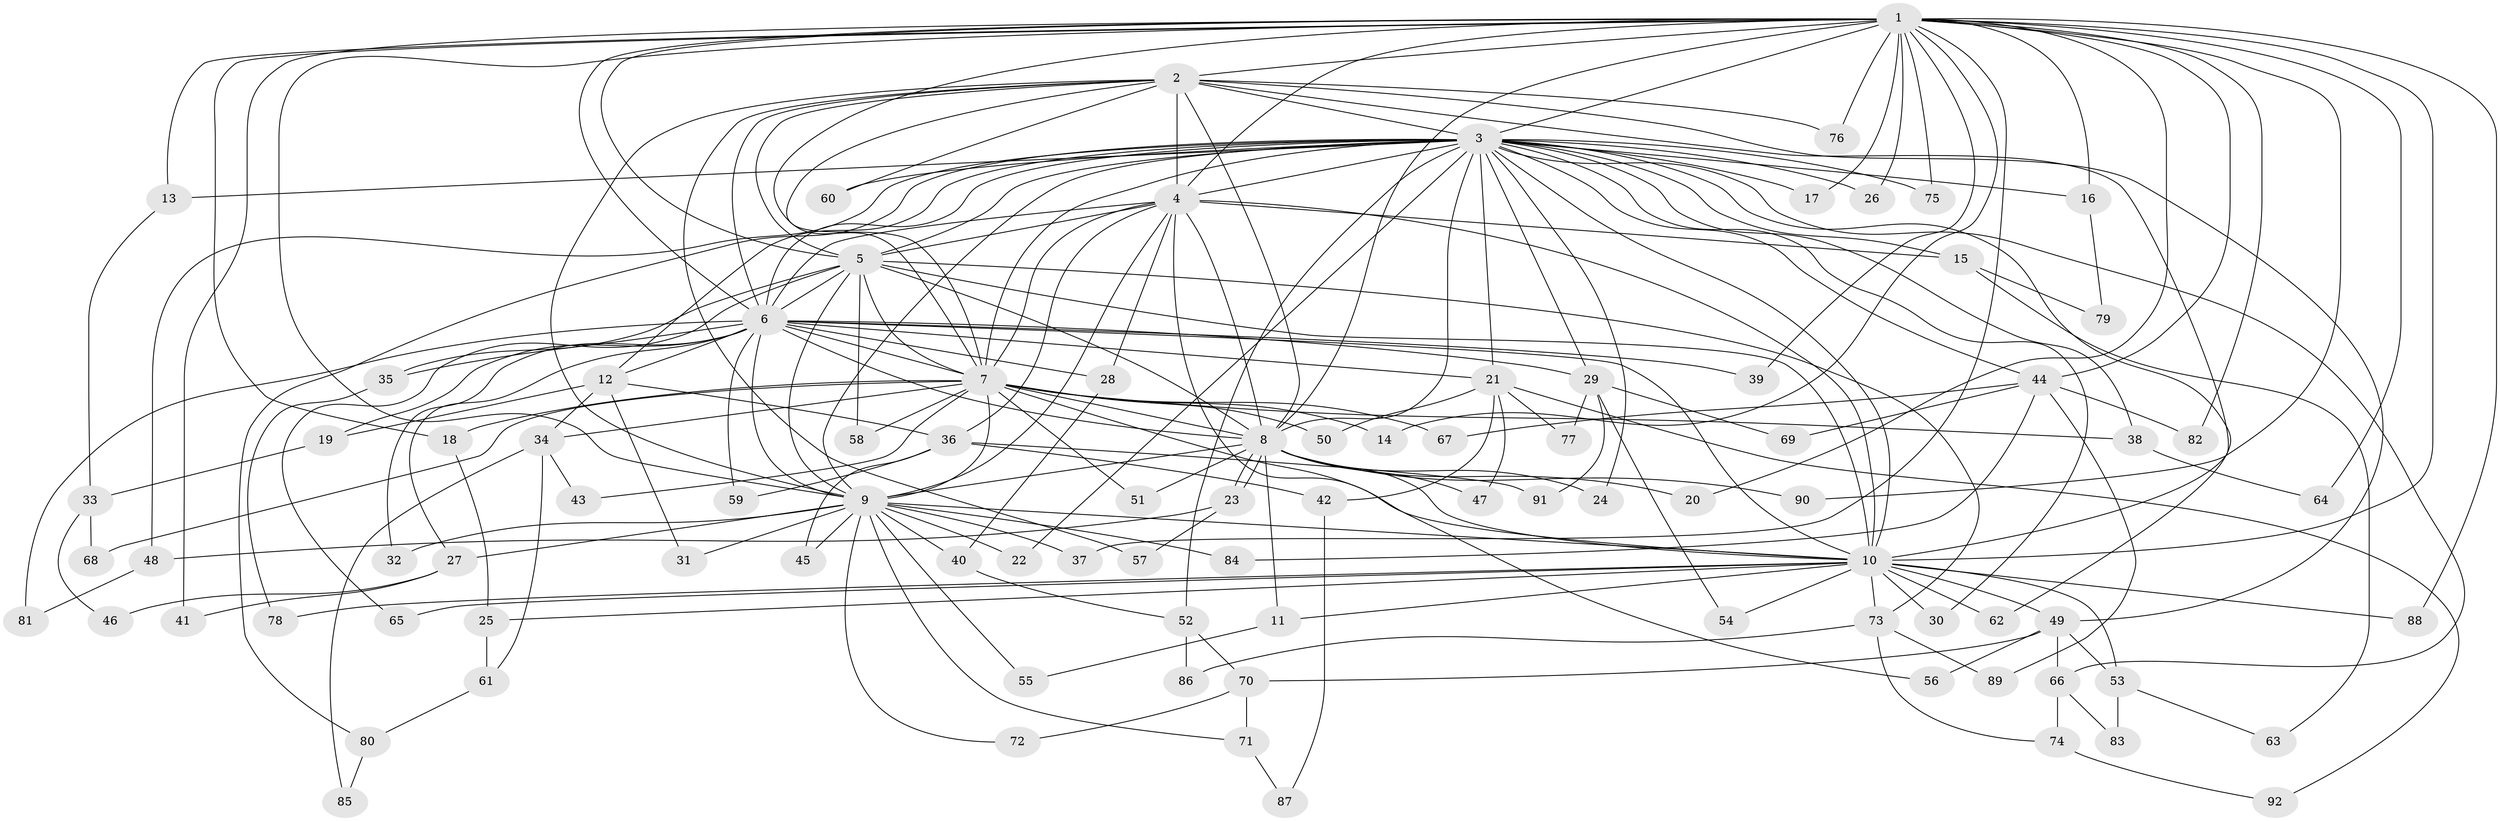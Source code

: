 // coarse degree distribution, {23: 0.014705882352941176, 12: 0.029411764705882353, 28: 0.014705882352941176, 22: 0.014705882352941176, 19: 0.014705882352941176, 16: 0.014705882352941176, 15: 0.014705882352941176, 18: 0.014705882352941176, 3: 0.16176470588235295, 5: 0.029411764705882353, 2: 0.4852941176470588, 4: 0.10294117647058823, 7: 0.029411764705882353, 6: 0.058823529411764705}
// Generated by graph-tools (version 1.1) at 2025/41/03/06/25 10:41:42]
// undirected, 92 vertices, 209 edges
graph export_dot {
graph [start="1"]
  node [color=gray90,style=filled];
  1;
  2;
  3;
  4;
  5;
  6;
  7;
  8;
  9;
  10;
  11;
  12;
  13;
  14;
  15;
  16;
  17;
  18;
  19;
  20;
  21;
  22;
  23;
  24;
  25;
  26;
  27;
  28;
  29;
  30;
  31;
  32;
  33;
  34;
  35;
  36;
  37;
  38;
  39;
  40;
  41;
  42;
  43;
  44;
  45;
  46;
  47;
  48;
  49;
  50;
  51;
  52;
  53;
  54;
  55;
  56;
  57;
  58;
  59;
  60;
  61;
  62;
  63;
  64;
  65;
  66;
  67;
  68;
  69;
  70;
  71;
  72;
  73;
  74;
  75;
  76;
  77;
  78;
  79;
  80;
  81;
  82;
  83;
  84;
  85;
  86;
  87;
  88;
  89;
  90;
  91;
  92;
  1 -- 2;
  1 -- 3;
  1 -- 4;
  1 -- 5;
  1 -- 6;
  1 -- 7;
  1 -- 8;
  1 -- 9;
  1 -- 10;
  1 -- 13;
  1 -- 14;
  1 -- 16;
  1 -- 17;
  1 -- 18;
  1 -- 20;
  1 -- 26;
  1 -- 37;
  1 -- 39;
  1 -- 41;
  1 -- 44;
  1 -- 64;
  1 -- 75;
  1 -- 76;
  1 -- 82;
  1 -- 88;
  1 -- 90;
  2 -- 3;
  2 -- 4;
  2 -- 5;
  2 -- 6;
  2 -- 7;
  2 -- 8;
  2 -- 9;
  2 -- 10;
  2 -- 49;
  2 -- 57;
  2 -- 60;
  2 -- 76;
  3 -- 4;
  3 -- 5;
  3 -- 6;
  3 -- 7;
  3 -- 8;
  3 -- 9;
  3 -- 10;
  3 -- 12;
  3 -- 13;
  3 -- 15;
  3 -- 16;
  3 -- 17;
  3 -- 21;
  3 -- 22;
  3 -- 24;
  3 -- 26;
  3 -- 29;
  3 -- 30;
  3 -- 38;
  3 -- 44;
  3 -- 48;
  3 -- 52;
  3 -- 60;
  3 -- 62;
  3 -- 66;
  3 -- 75;
  3 -- 80;
  4 -- 5;
  4 -- 6;
  4 -- 7;
  4 -- 8;
  4 -- 9;
  4 -- 10;
  4 -- 15;
  4 -- 28;
  4 -- 36;
  4 -- 56;
  5 -- 6;
  5 -- 7;
  5 -- 8;
  5 -- 9;
  5 -- 10;
  5 -- 35;
  5 -- 58;
  5 -- 65;
  5 -- 73;
  6 -- 7;
  6 -- 8;
  6 -- 9;
  6 -- 10;
  6 -- 12;
  6 -- 19;
  6 -- 21;
  6 -- 27;
  6 -- 28;
  6 -- 29;
  6 -- 32;
  6 -- 35;
  6 -- 39;
  6 -- 59;
  6 -- 81;
  7 -- 8;
  7 -- 9;
  7 -- 10;
  7 -- 14;
  7 -- 18;
  7 -- 34;
  7 -- 38;
  7 -- 43;
  7 -- 50;
  7 -- 51;
  7 -- 58;
  7 -- 67;
  7 -- 68;
  8 -- 9;
  8 -- 10;
  8 -- 11;
  8 -- 20;
  8 -- 23;
  8 -- 23;
  8 -- 24;
  8 -- 47;
  8 -- 51;
  8 -- 90;
  9 -- 10;
  9 -- 22;
  9 -- 27;
  9 -- 31;
  9 -- 32;
  9 -- 37;
  9 -- 40;
  9 -- 45;
  9 -- 55;
  9 -- 71;
  9 -- 72;
  9 -- 84;
  10 -- 11;
  10 -- 25;
  10 -- 30;
  10 -- 49;
  10 -- 53;
  10 -- 54;
  10 -- 62;
  10 -- 65;
  10 -- 73;
  10 -- 78;
  10 -- 88;
  11 -- 55;
  12 -- 19;
  12 -- 31;
  12 -- 34;
  12 -- 36;
  13 -- 33;
  15 -- 63;
  15 -- 79;
  16 -- 79;
  18 -- 25;
  19 -- 33;
  21 -- 42;
  21 -- 47;
  21 -- 50;
  21 -- 77;
  21 -- 92;
  23 -- 48;
  23 -- 57;
  25 -- 61;
  27 -- 41;
  27 -- 46;
  28 -- 40;
  29 -- 54;
  29 -- 69;
  29 -- 77;
  29 -- 91;
  33 -- 46;
  33 -- 68;
  34 -- 43;
  34 -- 61;
  34 -- 85;
  35 -- 78;
  36 -- 42;
  36 -- 45;
  36 -- 59;
  36 -- 91;
  38 -- 64;
  40 -- 52;
  42 -- 87;
  44 -- 67;
  44 -- 69;
  44 -- 82;
  44 -- 84;
  44 -- 89;
  48 -- 81;
  49 -- 53;
  49 -- 56;
  49 -- 66;
  49 -- 70;
  52 -- 70;
  52 -- 86;
  53 -- 63;
  53 -- 83;
  61 -- 80;
  66 -- 74;
  66 -- 83;
  70 -- 71;
  70 -- 72;
  71 -- 87;
  73 -- 74;
  73 -- 86;
  73 -- 89;
  74 -- 92;
  80 -- 85;
}
